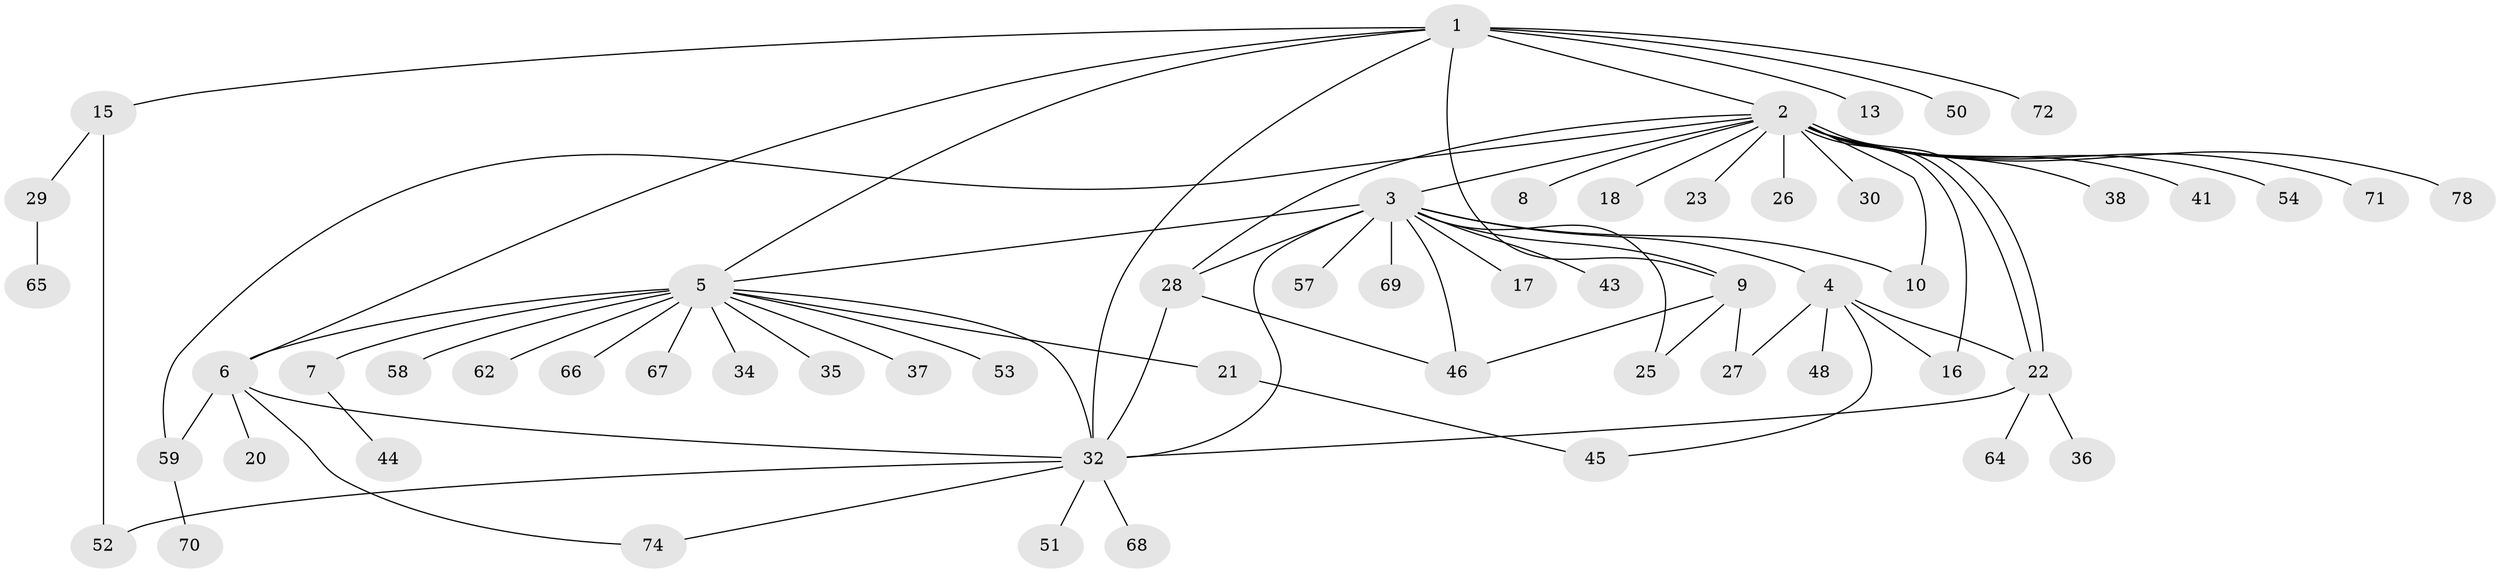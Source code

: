 // Generated by graph-tools (version 1.1) at 2025/23/03/03/25 07:23:53]
// undirected, 57 vertices, 77 edges
graph export_dot {
graph [start="1"]
  node [color=gray90,style=filled];
  1 [super="+56"];
  2 [super="+14"];
  3 [super="+40"];
  4 [super="+12"];
  5 [super="+39"];
  6 [super="+11"];
  7 [super="+19"];
  8;
  9 [super="+31"];
  10;
  13;
  15 [super="+24"];
  16 [super="+55"];
  17;
  18 [super="+49"];
  20;
  21 [super="+63"];
  22 [super="+61"];
  23;
  25;
  26;
  27;
  28 [super="+77"];
  29 [super="+33"];
  30;
  32 [super="+42"];
  34;
  35;
  36;
  37;
  38;
  41;
  43 [super="+60"];
  44 [super="+47"];
  45;
  46;
  48;
  50 [super="+75"];
  51;
  52;
  53;
  54;
  57;
  58;
  59 [super="+76"];
  62;
  64;
  65 [super="+73"];
  66;
  67;
  68;
  69;
  70;
  71;
  72;
  74;
  78;
  1 -- 2;
  1 -- 5;
  1 -- 9 [weight=2];
  1 -- 13;
  1 -- 15;
  1 -- 32;
  1 -- 50;
  1 -- 72;
  1 -- 6;
  2 -- 3;
  2 -- 8;
  2 -- 10;
  2 -- 18;
  2 -- 22;
  2 -- 22;
  2 -- 23;
  2 -- 38;
  2 -- 41;
  2 -- 71;
  2 -- 16;
  2 -- 54;
  2 -- 30;
  2 -- 26;
  2 -- 28;
  2 -- 78;
  2 -- 59;
  3 -- 4;
  3 -- 5;
  3 -- 9;
  3 -- 10;
  3 -- 17;
  3 -- 25;
  3 -- 28;
  3 -- 32;
  3 -- 43;
  3 -- 46;
  3 -- 57;
  3 -- 69;
  4 -- 27;
  4 -- 48;
  4 -- 45;
  4 -- 22;
  4 -- 16;
  5 -- 6;
  5 -- 7;
  5 -- 21;
  5 -- 32;
  5 -- 34;
  5 -- 35;
  5 -- 37;
  5 -- 53;
  5 -- 58;
  5 -- 62;
  5 -- 66;
  5 -- 67;
  6 -- 20;
  6 -- 32;
  6 -- 59;
  6 -- 74;
  7 -- 44;
  9 -- 25;
  9 -- 46;
  9 -- 27;
  15 -- 29;
  15 -- 52;
  21 -- 45;
  22 -- 32;
  22 -- 36;
  22 -- 64;
  28 -- 46;
  28 -- 32;
  29 -- 65;
  32 -- 51;
  32 -- 52;
  32 -- 68;
  32 -- 74;
  59 -- 70;
}
